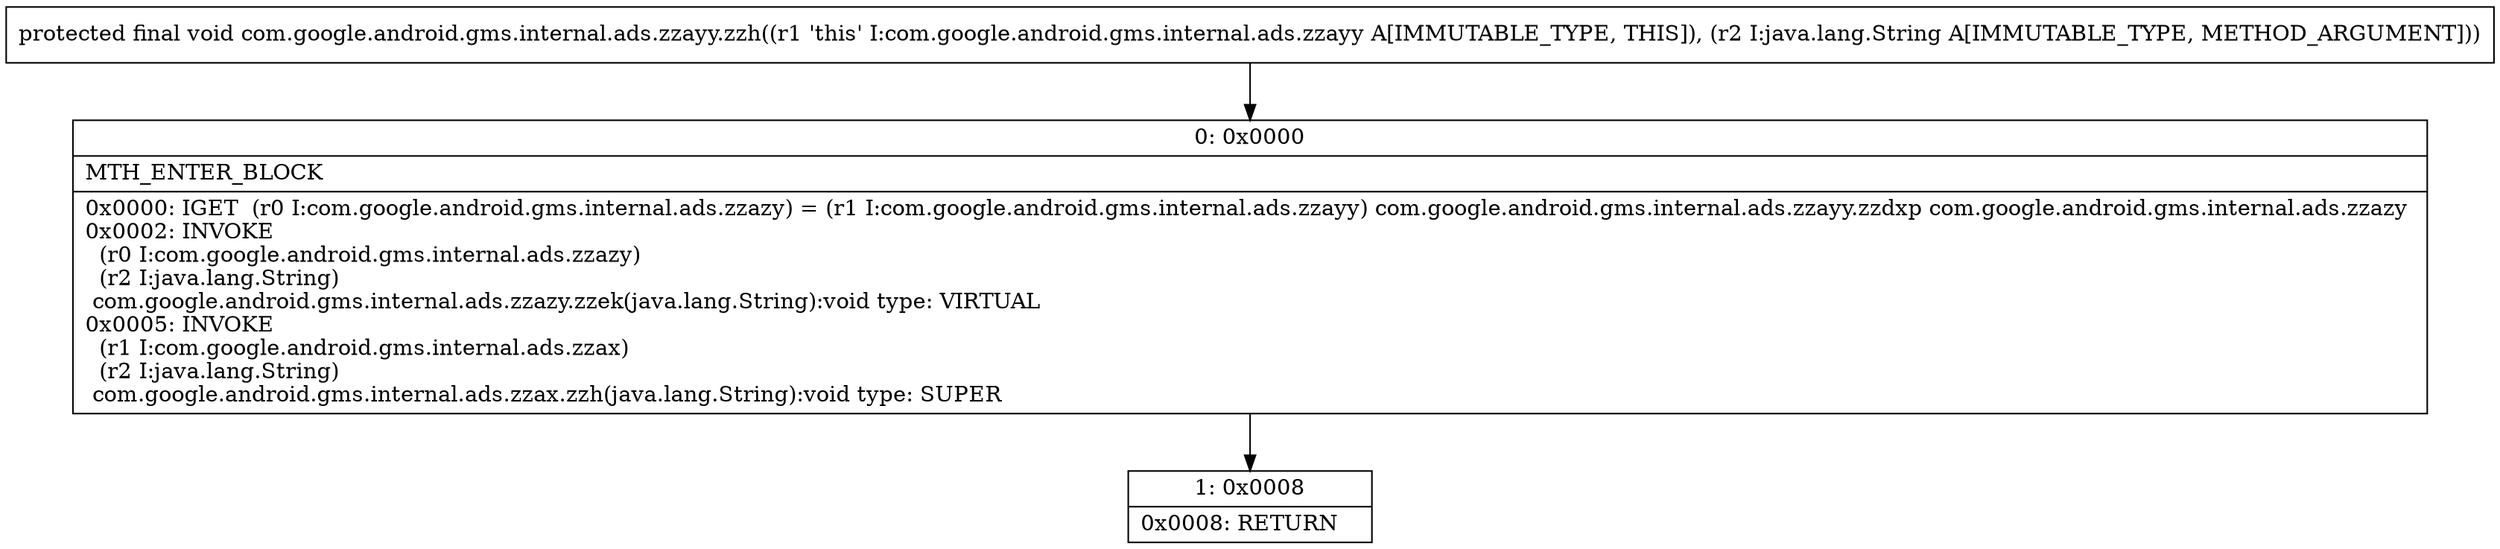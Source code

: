 digraph "CFG forcom.google.android.gms.internal.ads.zzayy.zzh(Ljava\/lang\/String;)V" {
Node_0 [shape=record,label="{0\:\ 0x0000|MTH_ENTER_BLOCK\l|0x0000: IGET  (r0 I:com.google.android.gms.internal.ads.zzazy) = (r1 I:com.google.android.gms.internal.ads.zzayy) com.google.android.gms.internal.ads.zzayy.zzdxp com.google.android.gms.internal.ads.zzazy \l0x0002: INVOKE  \l  (r0 I:com.google.android.gms.internal.ads.zzazy)\l  (r2 I:java.lang.String)\l com.google.android.gms.internal.ads.zzazy.zzek(java.lang.String):void type: VIRTUAL \l0x0005: INVOKE  \l  (r1 I:com.google.android.gms.internal.ads.zzax)\l  (r2 I:java.lang.String)\l com.google.android.gms.internal.ads.zzax.zzh(java.lang.String):void type: SUPER \l}"];
Node_1 [shape=record,label="{1\:\ 0x0008|0x0008: RETURN   \l}"];
MethodNode[shape=record,label="{protected final void com.google.android.gms.internal.ads.zzayy.zzh((r1 'this' I:com.google.android.gms.internal.ads.zzayy A[IMMUTABLE_TYPE, THIS]), (r2 I:java.lang.String A[IMMUTABLE_TYPE, METHOD_ARGUMENT])) }"];
MethodNode -> Node_0;
Node_0 -> Node_1;
}

